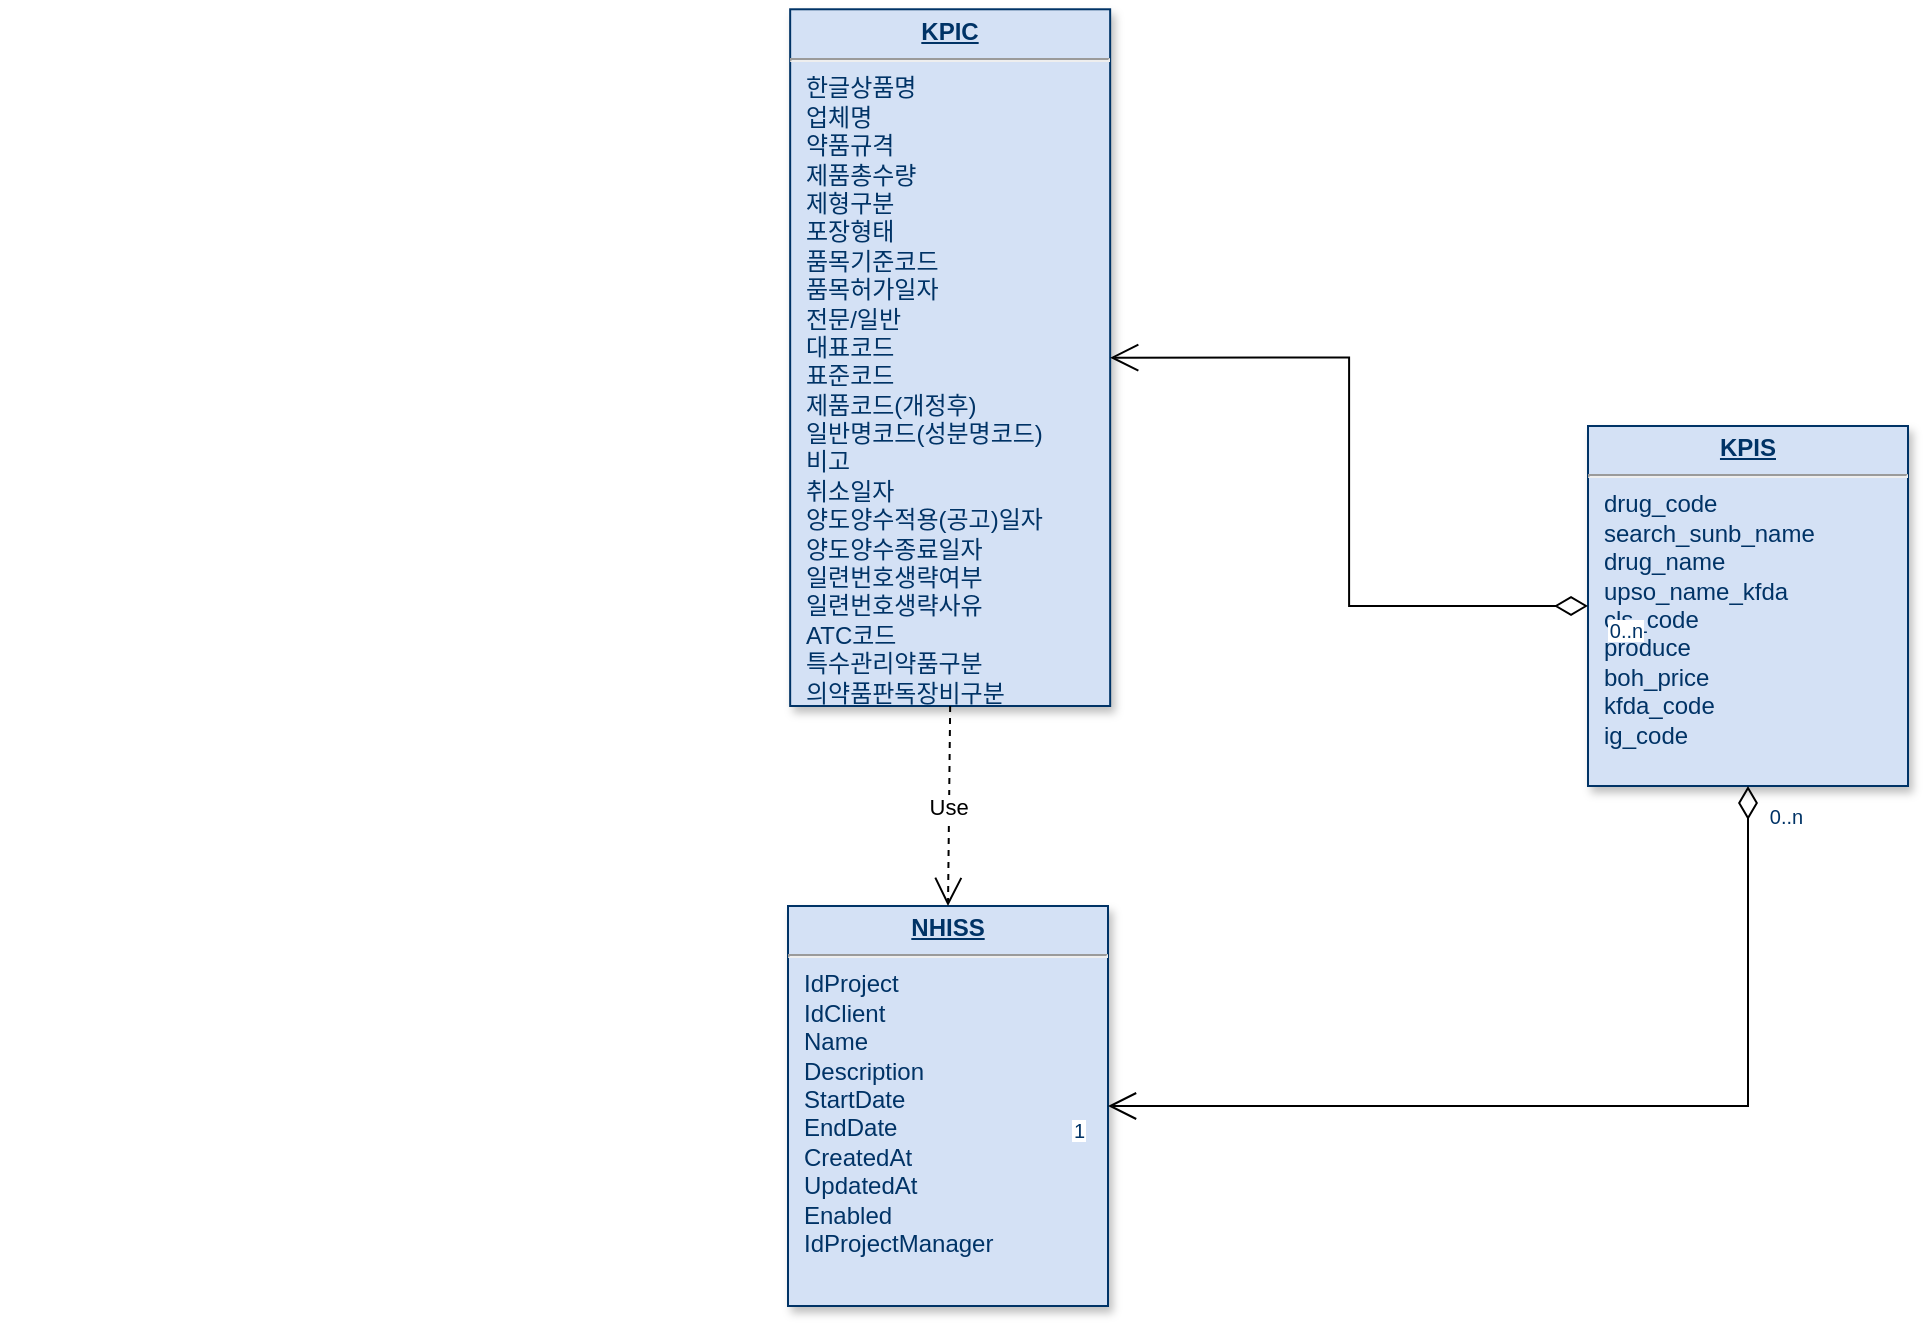 <mxfile version="13.9.8" type="github">
  <diagram name="Page-1" id="efa7a0a1-bf9b-a30e-e6df-94a7791c09e9">
    <mxGraphModel dx="2062" dy="705" grid="1" gridSize="10" guides="1" tooltips="1" connect="1" arrows="1" fold="1" page="1" pageScale="1" pageWidth="826" pageHeight="1169" background="#ffffff" math="0" shadow="0">
      <root>
        <mxCell id="0" />
        <mxCell id="1" parent="0" />
        <mxCell id="22" value="&lt;p style=&quot;margin: 0px ; margin-top: 4px ; text-align: center ; text-decoration: underline&quot;&gt;&lt;strong&gt;KPIS&lt;/strong&gt;&lt;/p&gt;&lt;hr&gt;&lt;p style=&quot;margin: 0px ; margin-left: 8px&quot;&gt;drug_code&lt;/p&gt;&lt;p style=&quot;margin: 0px ; margin-left: 8px&quot;&gt;search_sunb_name&lt;/p&gt;&lt;p style=&quot;margin: 0px ; margin-left: 8px&quot;&gt;drug_name&lt;/p&gt;&lt;p style=&quot;margin: 0px ; margin-left: 8px&quot;&gt;upso_name_kfda&lt;/p&gt;&lt;p style=&quot;margin: 0px ; margin-left: 8px&quot;&gt;cls_code&lt;/p&gt;&lt;p style=&quot;margin: 0px ; margin-left: 8px&quot;&gt;produce&lt;/p&gt;&lt;p style=&quot;margin: 0px ; margin-left: 8px&quot;&gt;boh_price&lt;/p&gt;&lt;p style=&quot;margin: 0px ; margin-left: 8px&quot;&gt;kfda_code&lt;/p&gt;&lt;p style=&quot;margin: 0px ; margin-left: 8px&quot;&gt;ig_code&lt;br&gt;&lt;/p&gt;" style="verticalAlign=top;align=left;overflow=fill;fontSize=12;fontFamily=Helvetica;html=1;strokeColor=#003366;shadow=1;fillColor=#D4E1F5;fontColor=#003366" parent="1" vertex="1">
          <mxGeometry x="990" y="310" width="160.0" height="180" as="geometry" />
        </mxCell>
        <mxCell id="23" value="&lt;p style=&quot;margin: 0px ; margin-top: 4px ; text-align: center ; text-decoration: underline&quot;&gt;&lt;strong&gt;KPIC&lt;/strong&gt;&lt;/p&gt;&lt;hr&gt;&lt;p style=&quot;margin: 0px 0px 0px 8px&quot;&gt;한글상품명&lt;/p&gt;&lt;p style=&quot;margin: 0px 0px 0px 8px&quot;&gt;업체명&lt;/p&gt;&lt;p style=&quot;margin: 0px 0px 0px 8px&quot;&gt;약품규격&lt;/p&gt;&lt;p style=&quot;margin: 0px 0px 0px 8px&quot;&gt;제품총수량&lt;/p&gt;&lt;p style=&quot;margin: 0px 0px 0px 8px&quot;&gt;제형구분&lt;/p&gt;&lt;p style=&quot;margin: 0px 0px 0px 8px&quot;&gt;포장형태&lt;/p&gt;&lt;p style=&quot;margin: 0px 0px 0px 8px&quot;&gt;품목기준코드&lt;/p&gt;&lt;p style=&quot;margin: 0px 0px 0px 8px&quot;&gt;품목허가일자&lt;/p&gt;&lt;p style=&quot;margin: 0px 0px 0px 8px&quot;&gt;전문/일반&lt;/p&gt;&lt;p style=&quot;margin: 0px 0px 0px 8px&quot;&gt;대표코드&lt;/p&gt;&lt;p style=&quot;margin: 0px 0px 0px 8px&quot;&gt;표준코드&lt;/p&gt;&lt;p style=&quot;margin: 0px 0px 0px 8px&quot;&gt;제품코드(개정후)&lt;/p&gt;&lt;p style=&quot;margin: 0px 0px 0px 8px&quot;&gt;일반명코드(성분명코드)&lt;/p&gt;&lt;p style=&quot;margin: 0px 0px 0px 8px&quot;&gt;비고&lt;/p&gt;&lt;p style=&quot;margin: 0px 0px 0px 8px&quot;&gt;취소일자&lt;/p&gt;&lt;p style=&quot;margin: 0px 0px 0px 8px&quot;&gt;양도양수적용(공고)일자&lt;/p&gt;&lt;p style=&quot;margin: 0px 0px 0px 8px&quot;&gt;양도양수종료일자&lt;/p&gt;&lt;p style=&quot;margin: 0px 0px 0px 8px&quot;&gt;일련번호생략여부&lt;/p&gt;&lt;p style=&quot;margin: 0px 0px 0px 8px&quot;&gt;일련번호생략사유&lt;/p&gt;&lt;p style=&quot;margin: 0px 0px 0px 8px&quot;&gt;ATC코드&lt;/p&gt;&lt;p style=&quot;margin: 0px 0px 0px 8px&quot;&gt;특수관리약품구분&lt;/p&gt;&lt;p style=&quot;margin: 0px 0px 0px 8px&quot;&gt;의약품판독장비구분&lt;/p&gt;" style="verticalAlign=top;align=left;overflow=fill;fontSize=12;fontFamily=Helvetica;html=1;strokeColor=#003366;shadow=1;fillColor=#D4E1F5;fontColor=#003366" parent="1" vertex="1">
          <mxGeometry x="591.08" y="101.64" width="160" height="348.36" as="geometry" />
        </mxCell>
        <mxCell id="29" value="&lt;p style=&quot;margin: 0px ; margin-top: 4px ; text-align: center ; text-decoration: underline&quot;&gt;&lt;strong&gt;NHISS&lt;/strong&gt;&lt;/p&gt;&lt;hr&gt;&lt;p style=&quot;margin: 0px ; margin-left: 8px&quot;&gt;IdProject&lt;/p&gt;&lt;p style=&quot;margin: 0px ; margin-left: 8px&quot;&gt;IdClient&lt;/p&gt;&lt;p style=&quot;margin: 0px ; margin-left: 8px&quot;&gt;Name&lt;/p&gt;&lt;p style=&quot;margin: 0px ; margin-left: 8px&quot;&gt;Description&lt;/p&gt;&lt;p style=&quot;margin: 0px ; margin-left: 8px&quot;&gt;StartDate&lt;/p&gt;&lt;p style=&quot;margin: 0px ; margin-left: 8px&quot;&gt;EndDate&lt;/p&gt;&lt;p style=&quot;margin: 0px ; margin-left: 8px&quot;&gt;CreatedAt&lt;/p&gt;&lt;p style=&quot;margin: 0px ; margin-left: 8px&quot;&gt;UpdatedAt&lt;/p&gt;&lt;p style=&quot;margin: 0px ; margin-left: 8px&quot;&gt;Enabled&lt;br&gt;IdProjectManager&lt;/p&gt;" style="verticalAlign=top;align=left;overflow=fill;fontSize=12;fontFamily=Helvetica;html=1;strokeColor=#003366;shadow=1;fillColor=#D4E1F5;fontColor=#003366" parent="1" vertex="1">
          <mxGeometry x="590.0" y="550.0" width="160" height="200" as="geometry" />
        </mxCell>
        <mxCell id="45" value="" style="endArrow=open;endSize=12;startArrow=diamondThin;startSize=14;startFill=0;edgeStyle=orthogonalEdgeStyle;rounded=0;exitX=0;exitY=0.5;exitDx=0;exitDy=0;entryX=1;entryY=0.5;entryDx=0;entryDy=0;" parent="1" source="22" target="23" edge="1">
          <mxGeometry x="519.36" y="180" as="geometry">
            <mxPoint x="519.36" y="180" as="sourcePoint" />
            <mxPoint x="679.36" y="180" as="targetPoint" />
          </mxGeometry>
        </mxCell>
        <mxCell id="46" value="0..n" style="resizable=0;align=left;verticalAlign=top;labelBackgroundColor=#ffffff;fontSize=10;strokeColor=#003366;shadow=1;fillColor=#D4E1F5;fontColor=#003366" parent="45" connectable="0" vertex="1">
          <mxGeometry x="-1" relative="1" as="geometry">
            <mxPoint x="8.92" as="offset" />
          </mxGeometry>
        </mxCell>
        <mxCell id="47" value="" style="resizable=0;align=right;verticalAlign=top;labelBackgroundColor=#ffffff;fontSize=10;strokeColor=#003366;shadow=1;fillColor=#D4E1F5;fontColor=#003366" parent="45" connectable="0" vertex="1">
          <mxGeometry x="1" relative="1" as="geometry">
            <mxPoint x="-550" y="-160.0" as="offset" />
          </mxGeometry>
        </mxCell>
        <mxCell id="48" value="" style="endArrow=open;endSize=12;startArrow=diamondThin;startSize=14;startFill=0;edgeStyle=orthogonalEdgeStyle;exitX=0.5;exitY=1;rounded=0;exitDx=0;exitDy=0;entryX=1;entryY=0.5;entryDx=0;entryDy=0;" parent="1" source="22" target="29" edge="1">
          <mxGeometry x="769.36" y="450" as="geometry">
            <mxPoint x="769.36" y="450" as="sourcePoint" />
            <mxPoint x="929.36" y="450" as="targetPoint" />
          </mxGeometry>
        </mxCell>
        <mxCell id="49" value="0..n" style="resizable=0;align=left;verticalAlign=top;labelBackgroundColor=#ffffff;fontSize=10;strokeColor=#003366;shadow=1;fillColor=#D4E1F5;fontColor=#003366" parent="48" connectable="0" vertex="1">
          <mxGeometry x="-1" relative="1" as="geometry">
            <mxPoint x="8.92" y="3.04" as="offset" />
          </mxGeometry>
        </mxCell>
        <mxCell id="50" value="1" style="resizable=0;align=right;verticalAlign=top;labelBackgroundColor=#ffffff;fontSize=10;strokeColor=#003366;shadow=1;fillColor=#D4E1F5;fontColor=#003366" parent="48" connectable="0" vertex="1">
          <mxGeometry x="1" relative="1" as="geometry">
            <mxPoint x="-10" as="offset" />
          </mxGeometry>
        </mxCell>
        <mxCell id="102" value="Use" style="endArrow=open;endSize=12;dashed=1;exitX=0.5;exitY=1;exitDx=0;exitDy=0;entryX=0.5;entryY=0;entryDx=0;entryDy=0;" parent="1" source="23" target="29" edge="1">
          <mxGeometry x="430" y="50" as="geometry">
            <mxPoint x="430" y="50" as="sourcePoint" />
            <mxPoint x="680" y="549" as="targetPoint" />
            <Array as="points" />
          </mxGeometry>
        </mxCell>
      </root>
    </mxGraphModel>
  </diagram>
</mxfile>
